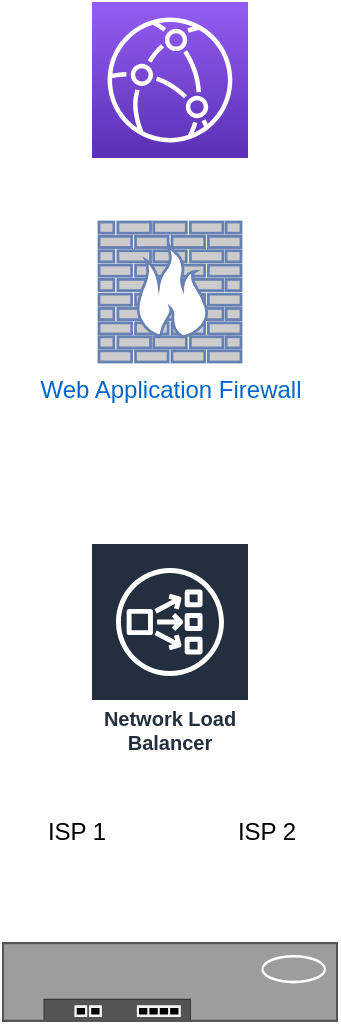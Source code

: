 <mxfile version="21.6.2" type="github">
  <diagram name="Page-1" id="2w0lfunYUtyqt6zxXnZm">
    <mxGraphModel dx="1434" dy="769" grid="1" gridSize="10" guides="1" tooltips="1" connect="1" arrows="1" fold="1" page="1" pageScale="1" pageWidth="850" pageHeight="1100" math="0" shadow="0">
      <root>
        <mxCell id="0" />
        <mxCell id="1" parent="0" />
        <mxCell id="Ip776jIc37lIottS4738-1" value="Network Load Balancer" style="sketch=0;outlineConnect=0;fontColor=#232F3E;gradientColor=none;strokeColor=#ffffff;fillColor=#232F3E;dashed=0;verticalLabelPosition=middle;verticalAlign=bottom;align=center;html=1;whiteSpace=wrap;fontSize=10;fontStyle=1;spacing=3;shape=mxgraph.aws4.productIcon;prIcon=mxgraph.aws4.network_load_balancer;" vertex="1" parent="1">
          <mxGeometry x="359" y="390" width="80" height="110" as="geometry" />
        </mxCell>
        <mxCell id="Ip776jIc37lIottS4738-3" value="" style="sketch=0;points=[[0,0,0],[0.25,0,0],[0.5,0,0],[0.75,0,0],[1,0,0],[0,1,0],[0.25,1,0],[0.5,1,0],[0.75,1,0],[1,1,0],[0,0.25,0],[0,0.5,0],[0,0.75,0],[1,0.25,0],[1,0.5,0],[1,0.75,0]];outlineConnect=0;fontColor=#232F3E;gradientColor=#945DF2;gradientDirection=north;fillColor=#5A30B5;strokeColor=#ffffff;dashed=0;verticalLabelPosition=bottom;verticalAlign=top;align=center;html=1;fontSize=12;fontStyle=0;aspect=fixed;shape=mxgraph.aws4.resourceIcon;resIcon=mxgraph.aws4.cloudfront;" vertex="1" parent="1">
          <mxGeometry x="360" y="120" width="78" height="78" as="geometry" />
        </mxCell>
        <mxCell id="Ip776jIc37lIottS4738-4" value="&lt;div&gt;Web Application Firewall&lt;/div&gt;" style="fontColor=#0066CC;verticalAlign=top;verticalLabelPosition=bottom;labelPosition=center;align=center;html=1;outlineConnect=0;fillColor=#CCCCCC;strokeColor=#6881B3;gradientColor=none;gradientDirection=north;strokeWidth=2;shape=mxgraph.networks.firewall;" vertex="1" parent="1">
          <mxGeometry x="363.5" y="230" width="71" height="70" as="geometry" />
        </mxCell>
        <mxCell id="Ip776jIc37lIottS4738-5" value="ISP 1" style="text;html=1;align=center;verticalAlign=middle;resizable=0;points=[];autosize=1;strokeColor=none;fillColor=none;" vertex="1" parent="1">
          <mxGeometry x="326.5" y="520" width="50" height="30" as="geometry" />
        </mxCell>
        <mxCell id="Ip776jIc37lIottS4738-6" value="ISP 2" style="text;html=1;align=center;verticalAlign=middle;resizable=0;points=[];autosize=1;strokeColor=none;fillColor=none;" vertex="1" parent="1">
          <mxGeometry x="421.5" y="520" width="50" height="30" as="geometry" />
        </mxCell>
        <mxCell id="Ip776jIc37lIottS4738-7" value="" style="strokeColor=#666666;html=1;labelPosition=right;align=left;spacingLeft=15;shadow=0;dashed=0;outlineConnect=0;shape=mxgraph.rack.f5.arx_1000;" vertex="1" parent="1">
          <mxGeometry x="315" y="590" width="168" height="40" as="geometry" />
        </mxCell>
      </root>
    </mxGraphModel>
  </diagram>
</mxfile>

